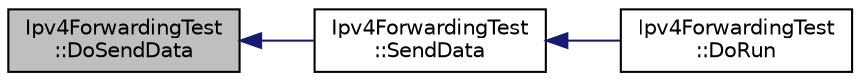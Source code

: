 digraph "Ipv4ForwardingTest::DoSendData"
{
  edge [fontname="Helvetica",fontsize="10",labelfontname="Helvetica",labelfontsize="10"];
  node [fontname="Helvetica",fontsize="10",shape=record];
  rankdir="LR";
  Node1 [label="Ipv4ForwardingTest\l::DoSendData",height=0.2,width=0.4,color="black", fillcolor="grey75", style="filled", fontcolor="black"];
  Node1 -> Node2 [dir="back",color="midnightblue",fontsize="10",style="solid"];
  Node2 [label="Ipv4ForwardingTest\l::SendData",height=0.2,width=0.4,color="black", fillcolor="white", style="filled",URL="$db/d18/classIpv4ForwardingTest.html#acd13baacd68bf31bb1ecae14cc1fa42d",tooltip="Send data. "];
  Node2 -> Node3 [dir="back",color="midnightblue",fontsize="10",style="solid"];
  Node3 [label="Ipv4ForwardingTest\l::DoRun",height=0.2,width=0.4,color="black", fillcolor="white", style="filled",URL="$db/d18/classIpv4ForwardingTest.html#aa3735e1731b087938e97f39b7d90dd35",tooltip="Implementation to actually run this TestCase. "];
}
